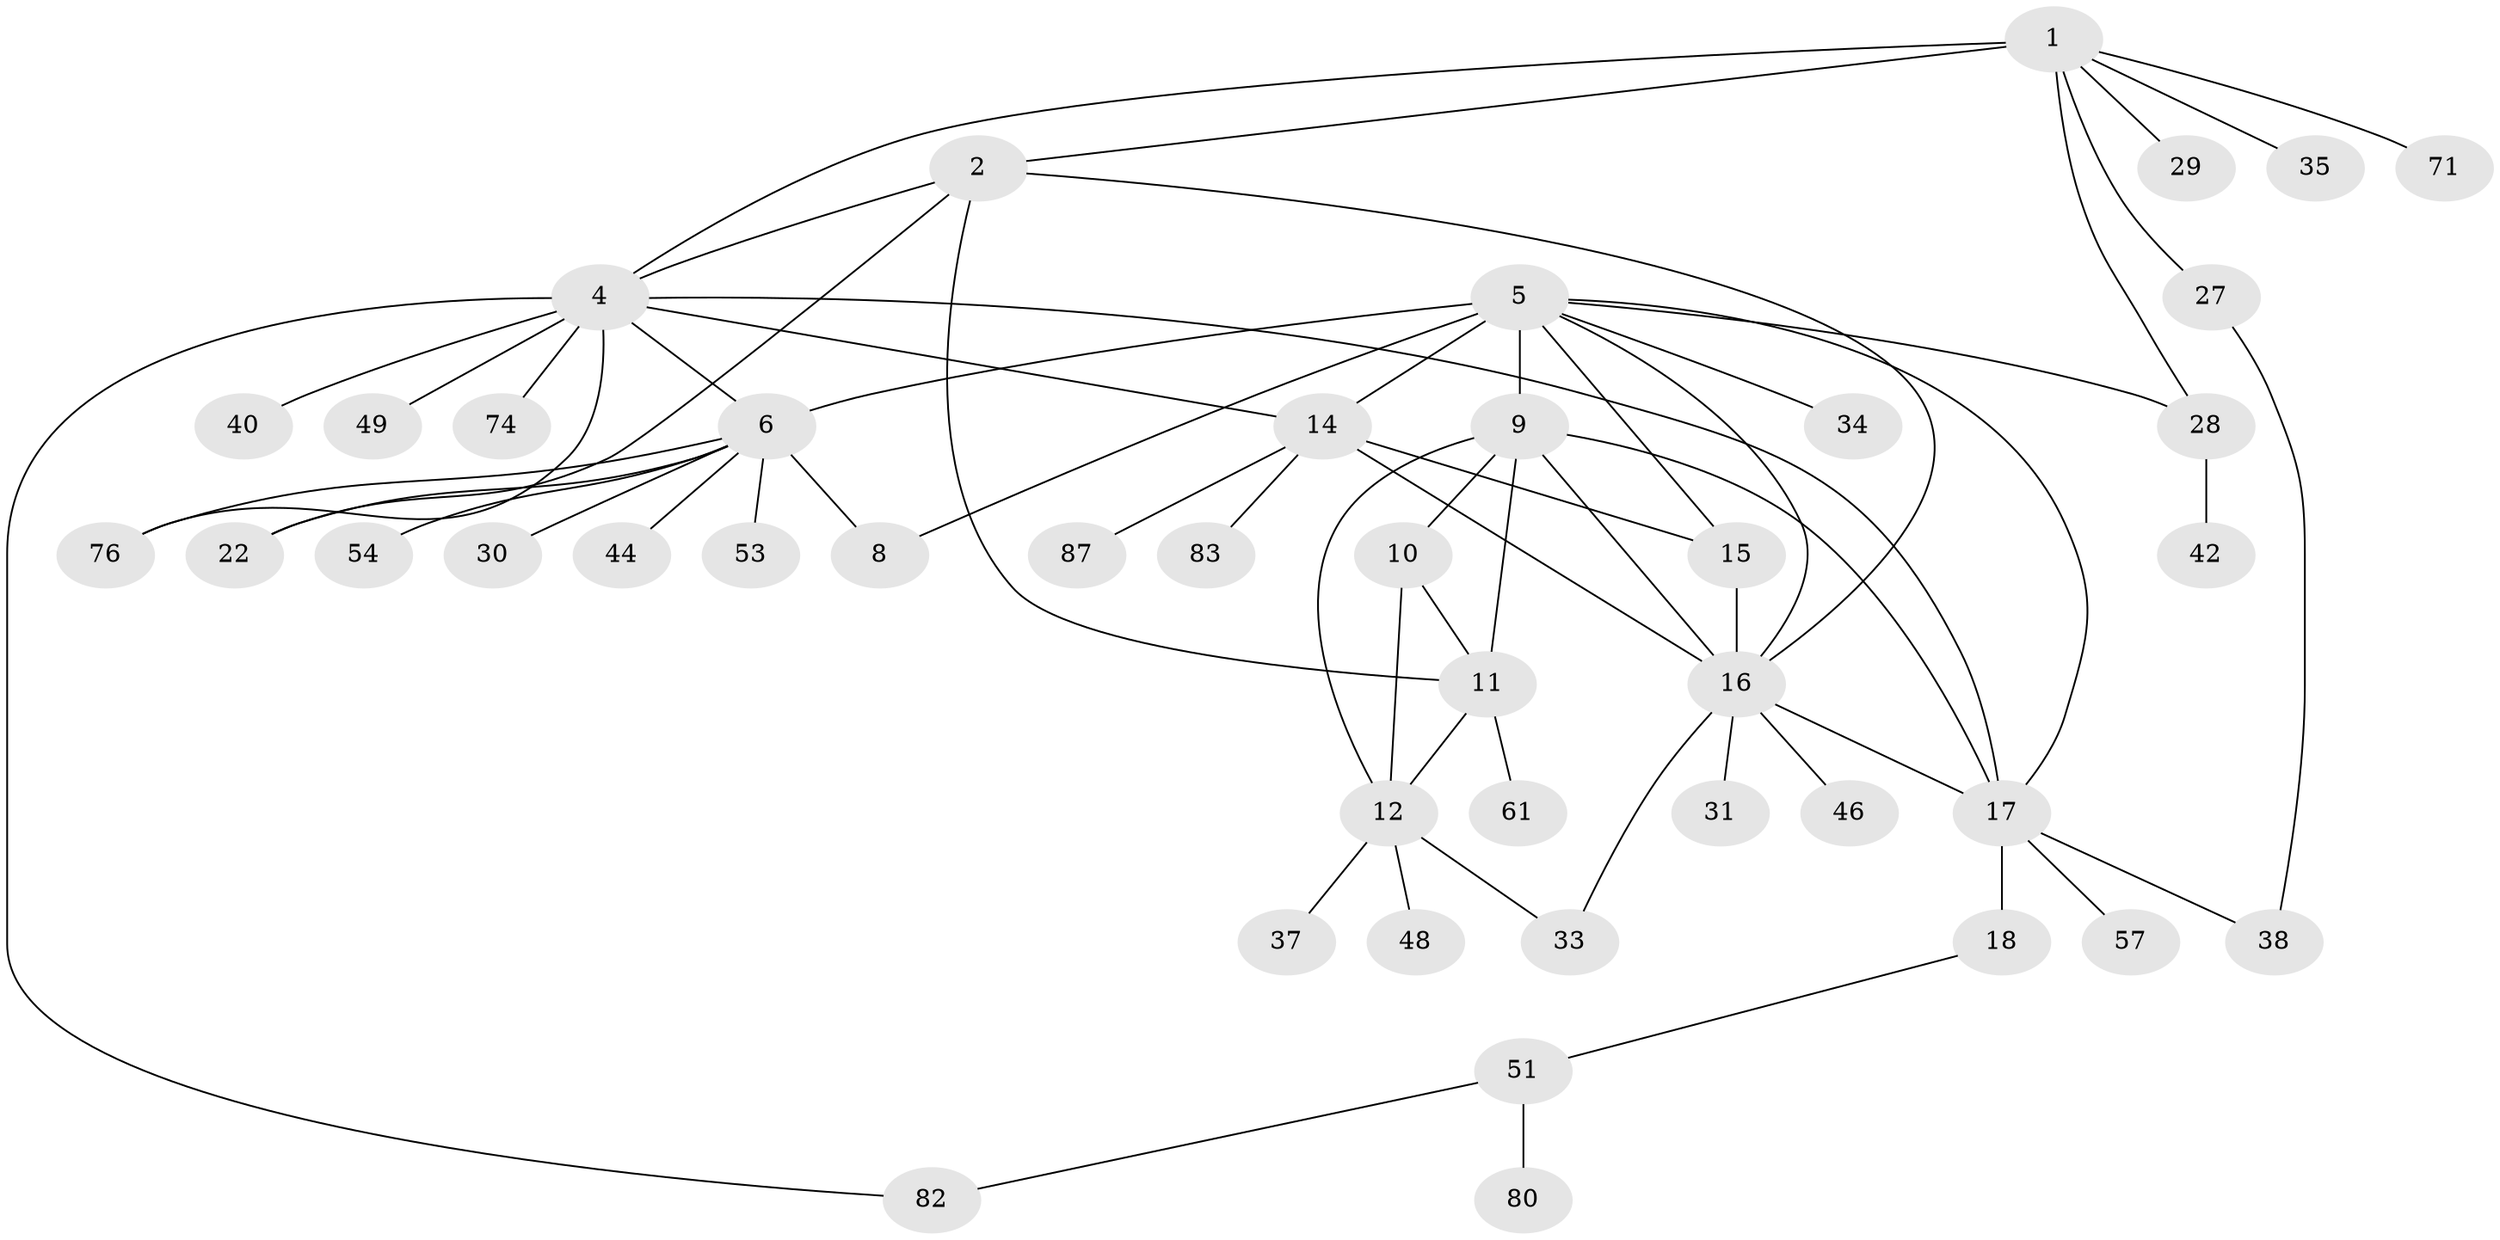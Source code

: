// original degree distribution, {9: 0.033707865168539325, 4: 0.02247191011235955, 5: 0.0449438202247191, 12: 0.02247191011235955, 7: 0.0449438202247191, 3: 0.0449438202247191, 6: 0.056179775280898875, 1: 0.48314606741573035, 2: 0.24719101123595505}
// Generated by graph-tools (version 1.1) at 2025/15/03/09/25 04:15:49]
// undirected, 44 vertices, 64 edges
graph export_dot {
graph [start="1"]
  node [color=gray90,style=filled];
  1 [super="+23"];
  2 [super="+3"];
  4;
  5 [super="+67+89+73+7+13"];
  6 [super="+50+45"];
  8;
  9;
  10;
  11 [super="+55"];
  12;
  14 [super="+36+59"];
  15 [super="+24"];
  16 [super="+56+52+26"];
  17 [super="+70+19"];
  18 [super="+20+86+62+25"];
  22;
  27;
  28 [super="+32"];
  29 [super="+43"];
  30 [super="+47"];
  31;
  33;
  34;
  35;
  37;
  38;
  40;
  42;
  44;
  46;
  48 [super="+69"];
  49;
  51 [super="+75"];
  53;
  54 [super="+64"];
  57;
  61;
  71;
  74;
  76;
  80;
  82;
  83;
  87;
  1 -- 2 [weight=2];
  1 -- 4;
  1 -- 27;
  1 -- 28;
  1 -- 29;
  1 -- 35;
  1 -- 71;
  2 -- 4 [weight=2];
  2 -- 16;
  2 -- 22;
  2 -- 11;
  4 -- 6 [weight=2];
  4 -- 40;
  4 -- 49;
  4 -- 74;
  4 -- 76;
  4 -- 82;
  4 -- 17;
  4 -- 14;
  5 -- 6 [weight=2];
  5 -- 8 [weight=2];
  5 -- 17;
  5 -- 34;
  5 -- 9;
  5 -- 16;
  5 -- 14;
  5 -- 15;
  5 -- 28;
  6 -- 8;
  6 -- 22;
  6 -- 30;
  6 -- 44;
  6 -- 53;
  6 -- 54;
  6 -- 76;
  9 -- 10;
  9 -- 11;
  9 -- 12;
  9 -- 16;
  9 -- 17;
  10 -- 11;
  10 -- 12;
  11 -- 12;
  11 -- 61;
  12 -- 33;
  12 -- 37;
  12 -- 48;
  14 -- 15;
  14 -- 16;
  14 -- 83;
  14 -- 87;
  15 -- 16;
  16 -- 33;
  16 -- 17;
  16 -- 46;
  16 -- 31;
  17 -- 18 [weight=4];
  17 -- 38;
  17 -- 57;
  18 -- 51;
  27 -- 38;
  28 -- 42;
  51 -- 80;
  51 -- 82;
}
